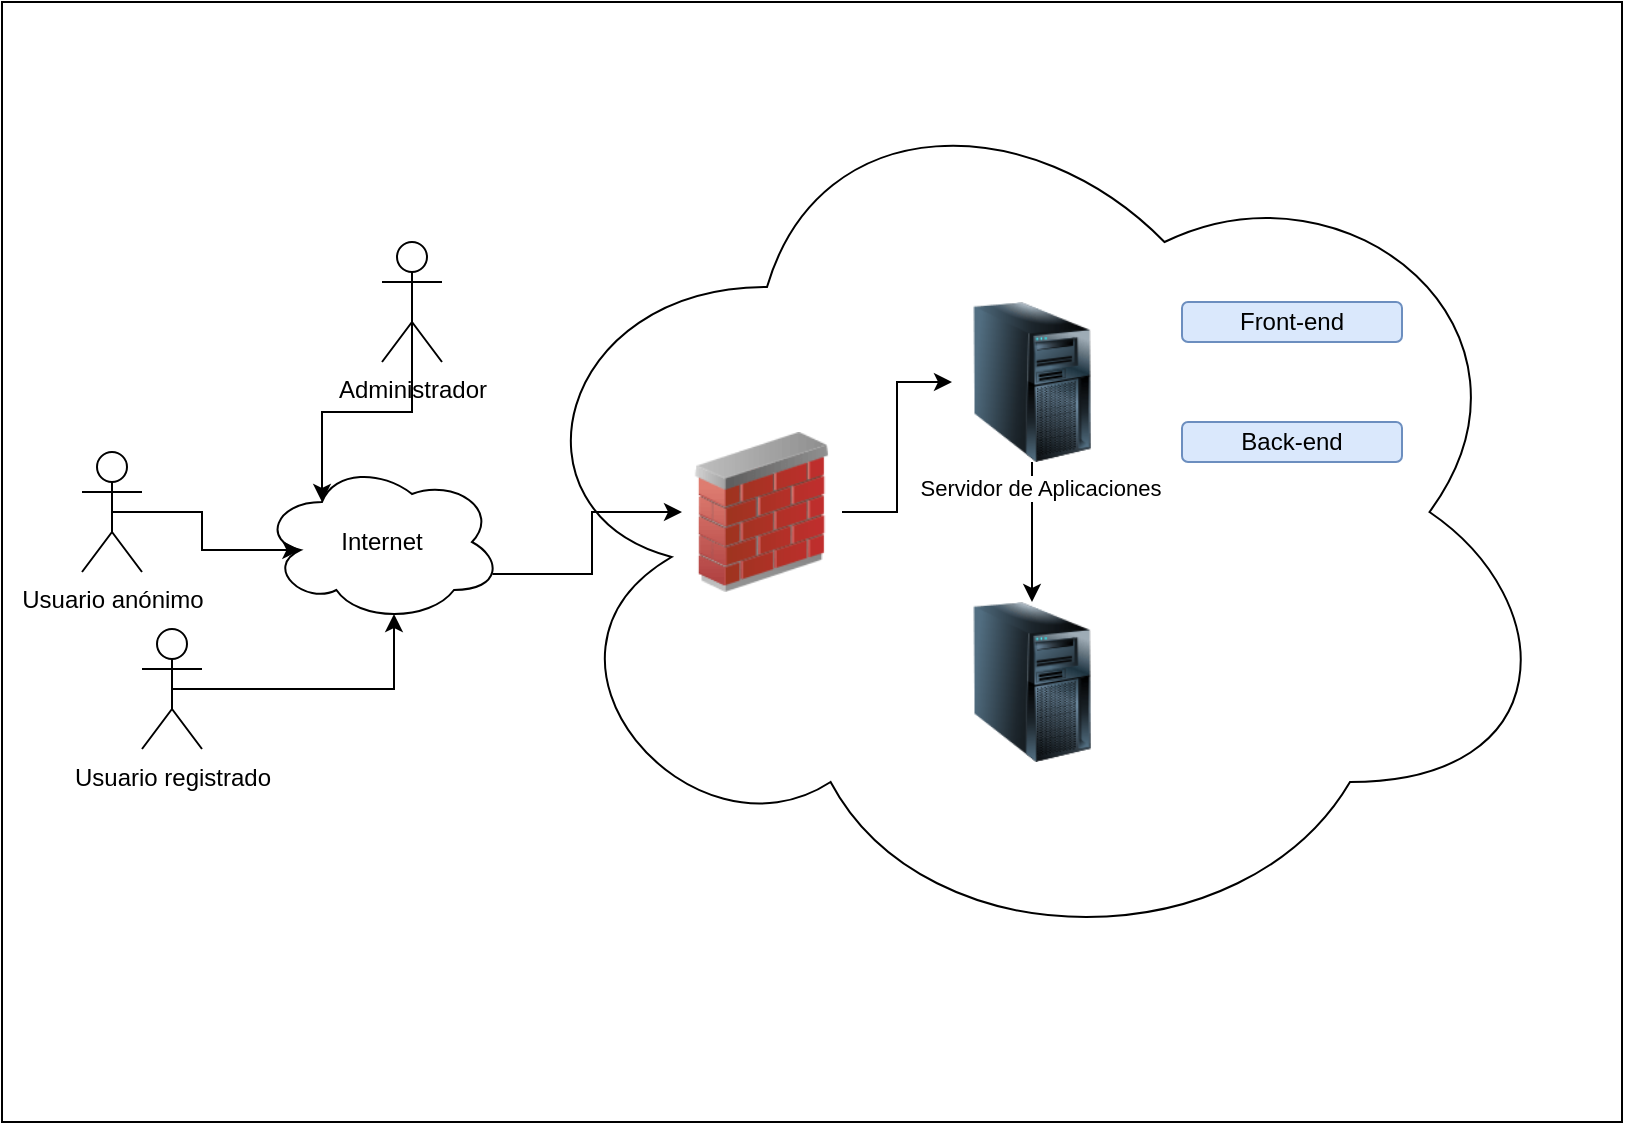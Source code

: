 <mxfile version="24.7.1" type="device">
  <diagram name="Página-1" id="DhhZ8hrAWui_NFFiM7C7">
    <mxGraphModel dx="2192" dy="697" grid="1" gridSize="10" guides="1" tooltips="1" connect="1" arrows="1" fold="1" page="1" pageScale="1" pageWidth="827" pageHeight="1169" math="0" shadow="0">
      <root>
        <mxCell id="0" />
        <mxCell id="1" parent="0" />
        <mxCell id="d-UOQTOTqyrnsOtp4a_3-22" value="" style="rounded=0;whiteSpace=wrap;html=1;" parent="1" vertex="1">
          <mxGeometry x="-30" y="30" width="810" height="560" as="geometry" />
        </mxCell>
        <mxCell id="YbFIi-r7XpE4IatM20iv-1" value="Internet" style="ellipse;shape=cloud;whiteSpace=wrap;html=1;" parent="1" vertex="1">
          <mxGeometry x="100" y="260" width="120" height="80" as="geometry" />
        </mxCell>
        <mxCell id="YbFIi-r7XpE4IatM20iv-2" value="" style="ellipse;shape=cloud;whiteSpace=wrap;html=1;" parent="1" vertex="1">
          <mxGeometry x="220" y="60" width="530" height="450" as="geometry" />
        </mxCell>
        <mxCell id="YbFIi-r7XpE4IatM20iv-3" value="" style="image;html=1;image=img/lib/clip_art/networking/Firewall_02_128x128.png" parent="1" vertex="1">
          <mxGeometry x="310" y="245" width="80" height="80" as="geometry" />
        </mxCell>
        <mxCell id="YbFIi-r7XpE4IatM20iv-8" value="" style="edgeStyle=orthogonalEdgeStyle;rounded=0;orthogonalLoop=1;jettySize=auto;html=1;" parent="1" source="YbFIi-r7XpE4IatM20iv-4" target="YbFIi-r7XpE4IatM20iv-5" edge="1">
          <mxGeometry relative="1" as="geometry" />
        </mxCell>
        <mxCell id="YbFIi-r7XpE4IatM20iv-9" value="Servidor de Aplicaciones" style="edgeLabel;html=1;align=center;verticalAlign=middle;resizable=0;points=[];" parent="YbFIi-r7XpE4IatM20iv-8" vertex="1" connectable="0">
          <mxGeometry x="-0.629" y="4" relative="1" as="geometry">
            <mxPoint as="offset" />
          </mxGeometry>
        </mxCell>
        <mxCell id="YbFIi-r7XpE4IatM20iv-4" value="" style="image;html=1;image=img/lib/clip_art/computers/Server_Tower_128x128.png" parent="1" vertex="1">
          <mxGeometry x="445" y="180" width="80" height="80" as="geometry" />
        </mxCell>
        <mxCell id="YbFIi-r7XpE4IatM20iv-5" value="" style="image;html=1;image=img/lib/clip_art/computers/Server_Tower_128x128.png" parent="1" vertex="1">
          <mxGeometry x="445" y="330" width="80" height="80" as="geometry" />
        </mxCell>
        <mxCell id="YbFIi-r7XpE4IatM20iv-6" value="Front-end" style="rounded=1;whiteSpace=wrap;html=1;fillColor=#dae8fc;strokeColor=#6c8ebf;" parent="1" vertex="1">
          <mxGeometry x="560" y="180" width="110" height="20" as="geometry" />
        </mxCell>
        <mxCell id="YbFIi-r7XpE4IatM20iv-7" value="Back-end" style="rounded=1;whiteSpace=wrap;html=1;fillColor=#dae8fc;strokeColor=#6c8ebf;" parent="1" vertex="1">
          <mxGeometry x="560" y="240" width="110" height="20" as="geometry" />
        </mxCell>
        <mxCell id="YbFIi-r7XpE4IatM20iv-10" value="" style="shape=image;html=1;verticalAlign=top;verticalLabelPosition=bottom;labelBackgroundColor=#ffffff;imageAspect=0;aspect=fixed;image=https://cdn2.iconfinder.com/data/icons/whcompare-isometric-web-hosting-servers/50/database-128.png" parent="1" vertex="1">
          <mxGeometry x="581.5" y="336.5" width="67" height="67" as="geometry" />
        </mxCell>
        <mxCell id="d-UOQTOTqyrnsOtp4a_3-3" value="" style="edgeStyle=orthogonalEdgeStyle;rounded=0;orthogonalLoop=1;jettySize=auto;html=1;exitX=0.96;exitY=0.7;exitDx=0;exitDy=0;exitPerimeter=0;" parent="1" source="YbFIi-r7XpE4IatM20iv-1" target="YbFIi-r7XpE4IatM20iv-3" edge="1">
          <mxGeometry relative="1" as="geometry">
            <mxPoint x="495" y="270" as="sourcePoint" />
            <mxPoint x="495" y="340" as="targetPoint" />
          </mxGeometry>
        </mxCell>
        <mxCell id="d-UOQTOTqyrnsOtp4a_3-5" value="" style="edgeStyle=orthogonalEdgeStyle;rounded=0;orthogonalLoop=1;jettySize=auto;html=1;exitX=1;exitY=0.5;exitDx=0;exitDy=0;entryX=0;entryY=0.5;entryDx=0;entryDy=0;" parent="1" source="YbFIi-r7XpE4IatM20iv-3" target="YbFIi-r7XpE4IatM20iv-4" edge="1">
          <mxGeometry relative="1" as="geometry">
            <mxPoint x="505" y="280" as="sourcePoint" />
            <mxPoint x="505" y="350" as="targetPoint" />
          </mxGeometry>
        </mxCell>
        <mxCell id="d-UOQTOTqyrnsOtp4a_3-7" value="Usuario anónimo" style="shape=umlActor;verticalLabelPosition=bottom;verticalAlign=top;html=1;outlineConnect=0;" parent="1" vertex="1">
          <mxGeometry x="10" y="255" width="30" height="60" as="geometry" />
        </mxCell>
        <mxCell id="d-UOQTOTqyrnsOtp4a_3-8" value="Usuario registrado" style="shape=umlActor;verticalLabelPosition=bottom;verticalAlign=top;html=1;outlineConnect=0;" parent="1" vertex="1">
          <mxGeometry x="40" y="343.5" width="30" height="60" as="geometry" />
        </mxCell>
        <mxCell id="d-UOQTOTqyrnsOtp4a_3-21" style="edgeStyle=orthogonalEdgeStyle;rounded=0;orthogonalLoop=1;jettySize=auto;html=1;exitX=0.5;exitY=0.5;exitDx=0;exitDy=0;exitPerimeter=0;entryX=0.25;entryY=0.25;entryDx=0;entryDy=0;entryPerimeter=0;" parent="1" source="d-UOQTOTqyrnsOtp4a_3-11" target="YbFIi-r7XpE4IatM20iv-1" edge="1">
          <mxGeometry relative="1" as="geometry">
            <mxPoint x="50" y="180" as="targetPoint" />
          </mxGeometry>
        </mxCell>
        <mxCell id="d-UOQTOTqyrnsOtp4a_3-11" value="Administrador" style="shape=umlActor;verticalLabelPosition=bottom;verticalAlign=top;html=1;outlineConnect=0;" parent="1" vertex="1">
          <mxGeometry x="160" y="150" width="30" height="60" as="geometry" />
        </mxCell>
        <mxCell id="d-UOQTOTqyrnsOtp4a_3-17" style="edgeStyle=orthogonalEdgeStyle;rounded=0;orthogonalLoop=1;jettySize=auto;html=1;exitX=0.5;exitY=0.5;exitDx=0;exitDy=0;exitPerimeter=0;entryX=0.55;entryY=0.95;entryDx=0;entryDy=0;entryPerimeter=0;" parent="1" source="d-UOQTOTqyrnsOtp4a_3-8" target="YbFIi-r7XpE4IatM20iv-1" edge="1">
          <mxGeometry relative="1" as="geometry" />
        </mxCell>
        <mxCell id="d-UOQTOTqyrnsOtp4a_3-19" style="edgeStyle=orthogonalEdgeStyle;rounded=0;orthogonalLoop=1;jettySize=auto;html=1;exitX=0.5;exitY=0.5;exitDx=0;exitDy=0;exitPerimeter=0;entryX=0.16;entryY=0.55;entryDx=0;entryDy=0;entryPerimeter=0;" parent="1" source="d-UOQTOTqyrnsOtp4a_3-7" target="YbFIi-r7XpE4IatM20iv-1" edge="1">
          <mxGeometry relative="1" as="geometry" />
        </mxCell>
      </root>
    </mxGraphModel>
  </diagram>
</mxfile>
